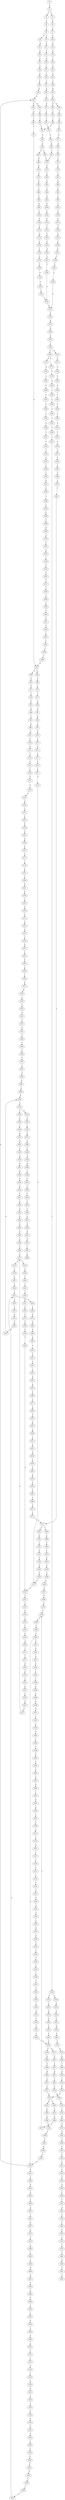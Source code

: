 strict digraph  {
	S0 -> S1 [ label = G ];
	S1 -> S2 [ label = C ];
	S1 -> S3 [ label = T ];
	S2 -> S4 [ label = C ];
	S3 -> S5 [ label = C ];
	S4 -> S6 [ label = T ];
	S5 -> S7 [ label = T ];
	S6 -> S8 [ label = G ];
	S6 -> S9 [ label = C ];
	S7 -> S10 [ label = C ];
	S8 -> S11 [ label = G ];
	S9 -> S12 [ label = G ];
	S10 -> S13 [ label = G ];
	S11 -> S14 [ label = G ];
	S12 -> S15 [ label = G ];
	S13 -> S16 [ label = G ];
	S14 -> S17 [ label = T ];
	S15 -> S18 [ label = G ];
	S16 -> S19 [ label = C ];
	S17 -> S20 [ label = C ];
	S18 -> S21 [ label = C ];
	S19 -> S22 [ label = A ];
	S20 -> S23 [ label = C ];
	S21 -> S24 [ label = T ];
	S22 -> S25 [ label = C ];
	S23 -> S26 [ label = C ];
	S24 -> S27 [ label = C ];
	S25 -> S28 [ label = C ];
	S26 -> S29 [ label = G ];
	S27 -> S30 [ label = A ];
	S28 -> S31 [ label = G ];
	S29 -> S32 [ label = A ];
	S30 -> S33 [ label = C ];
	S31 -> S34 [ label = A ];
	S32 -> S35 [ label = G ];
	S32 -> S36 [ label = A ];
	S33 -> S37 [ label = G ];
	S34 -> S38 [ label = G ];
	S34 -> S39 [ label = A ];
	S35 -> S40 [ label = T ];
	S36 -> S41 [ label = G ];
	S37 -> S42 [ label = T ];
	S38 -> S43 [ label = T ];
	S39 -> S44 [ label = T ];
	S40 -> S45 [ label = C ];
	S41 -> S46 [ label = T ];
	S42 -> S47 [ label = C ];
	S43 -> S48 [ label = C ];
	S44 -> S49 [ label = G ];
	S45 -> S50 [ label = C ];
	S46 -> S51 [ label = C ];
	S47 -> S52 [ label = C ];
	S48 -> S50 [ label = C ];
	S49 -> S53 [ label = T ];
	S50 -> S54 [ label = A ];
	S51 -> S55 [ label = G ];
	S52 -> S56 [ label = A ];
	S53 -> S57 [ label = A ];
	S54 -> S58 [ label = G ];
	S55 -> S59 [ label = C ];
	S55 -> S60 [ label = A ];
	S56 -> S61 [ label = G ];
	S57 -> S62 [ label = G ];
	S58 -> S63 [ label = T ];
	S58 -> S64 [ label = C ];
	S59 -> S65 [ label = G ];
	S60 -> S66 [ label = G ];
	S61 -> S67 [ label = C ];
	S62 -> S68 [ label = T ];
	S63 -> S69 [ label = A ];
	S64 -> S70 [ label = T ];
	S65 -> S71 [ label = G ];
	S66 -> S72 [ label = G ];
	S67 -> S70 [ label = T ];
	S68 -> S73 [ label = T ];
	S69 -> S74 [ label = G ];
	S70 -> S75 [ label = T ];
	S71 -> S76 [ label = C ];
	S72 -> S77 [ label = T ];
	S73 -> S78 [ label = T ];
	S74 -> S79 [ label = G ];
	S75 -> S80 [ label = C ];
	S76 -> S81 [ label = T ];
	S77 -> S82 [ label = A ];
	S78 -> S83 [ label = C ];
	S79 -> S84 [ label = G ];
	S80 -> S85 [ label = A ];
	S81 -> S86 [ label = A ];
	S82 -> S87 [ label = T ];
	S83 -> S88 [ label = A ];
	S84 -> S89 [ label = T ];
	S85 -> S90 [ label = C ];
	S86 -> S91 [ label = T ];
	S87 -> S92 [ label = A ];
	S88 -> S93 [ label = C ];
	S89 -> S94 [ label = C ];
	S90 -> S95 [ label = G ];
	S91 -> S96 [ label = A ];
	S92 -> S97 [ label = A ];
	S93 -> S98 [ label = T ];
	S94 -> S99 [ label = A ];
	S95 -> S100 [ label = C ];
	S96 -> S101 [ label = G ];
	S97 -> S102 [ label = G ];
	S98 -> S103 [ label = C ];
	S99 -> S104 [ label = C ];
	S100 -> S105 [ label = C ];
	S101 -> S106 [ label = T ];
	S102 -> S107 [ label = T ];
	S103 -> S108 [ label = C ];
	S104 -> S109 [ label = T ];
	S105 -> S110 [ label = C ];
	S106 -> S111 [ label = A ];
	S107 -> S112 [ label = C ];
	S108 -> S113 [ label = T ];
	S109 -> S114 [ label = C ];
	S110 -> S115 [ label = T ];
	S111 -> S116 [ label = G ];
	S112 -> S117 [ label = G ];
	S113 -> S118 [ label = T ];
	S114 -> S119 [ label = G ];
	S115 -> S120 [ label = T ];
	S116 -> S121 [ label = C ];
	S117 -> S122 [ label = T ];
	S118 -> S123 [ label = T ];
	S119 -> S124 [ label = C ];
	S120 -> S125 [ label = C ];
	S121 -> S126 [ label = C ];
	S122 -> S127 [ label = G ];
	S123 -> S128 [ label = C ];
	S124 -> S129 [ label = T ];
	S125 -> S130 [ label = A ];
	S126 -> S131 [ label = G ];
	S127 -> S132 [ label = G ];
	S128 -> S133 [ label = A ];
	S129 -> S134 [ label = T ];
	S130 -> S135 [ label = T ];
	S131 -> S136 [ label = A ];
	S132 -> S137 [ label = T ];
	S133 -> S138 [ label = T ];
	S134 -> S139 [ label = C ];
	S135 -> S140 [ label = C ];
	S136 -> S141 [ label = A ];
	S137 -> S142 [ label = A ];
	S138 -> S143 [ label = C ];
	S139 -> S144 [ label = A ];
	S140 -> S145 [ label = C ];
	S141 -> S146 [ label = A ];
	S142 -> S147 [ label = C ];
	S143 -> S148 [ label = C ];
	S144 -> S149 [ label = T ];
	S145 -> S150 [ label = A ];
	S146 -> S151 [ label = C ];
	S147 -> S152 [ label = C ];
	S148 -> S150 [ label = A ];
	S149 -> S153 [ label = C ];
	S150 -> S154 [ label = G ];
	S151 -> S155 [ label = C ];
	S152 -> S156 [ label = G ];
	S153 -> S145 [ label = C ];
	S154 -> S157 [ label = A ];
	S155 -> S158 [ label = C ];
	S156 -> S159 [ label = G ];
	S157 -> S160 [ label = A ];
	S158 -> S161 [ label = C ];
	S159 -> S162 [ label = T ];
	S160 -> S163 [ label = C ];
	S161 -> S164 [ label = G ];
	S162 -> S165 [ label = G ];
	S163 -> S166 [ label = C ];
	S164 -> S167 [ label = A ];
	S165 -> S168 [ label = G ];
	S166 -> S169 [ label = A ];
	S166 -> S170 [ label = G ];
	S167 -> S171 [ label = C ];
	S168 -> S172 [ label = T ];
	S169 -> S173 [ label = G ];
	S169 -> S174 [ label = C ];
	S170 -> S175 [ label = G ];
	S171 -> S176 [ label = T ];
	S172 -> S177 [ label = T ];
	S173 -> S178 [ label = A ];
	S174 -> S179 [ label = C ];
	S175 -> S180 [ label = A ];
	S176 -> S181 [ label = A ];
	S177 -> S182 [ label = A ];
	S178 -> S183 [ label = C ];
	S179 -> S184 [ label = A ];
	S180 -> S185 [ label = C ];
	S181 -> S186 [ label = G ];
	S182 -> S187 [ label = G ];
	S183 -> S188 [ label = T ];
	S184 -> S189 [ label = C ];
	S185 -> S190 [ label = G ];
	S186 -> S191 [ label = A ];
	S187 -> S192 [ label = A ];
	S188 -> S193 [ label = C ];
	S189 -> S194 [ label = C ];
	S190 -> S195 [ label = C ];
	S191 -> S196 [ label = A ];
	S192 -> S197 [ label = A ];
	S193 -> S198 [ label = C ];
	S194 -> S199 [ label = C ];
	S195 -> S200 [ label = C ];
	S196 -> S201 [ label = T ];
	S197 -> S202 [ label = G ];
	S198 -> S203 [ label = C ];
	S199 -> S204 [ label = C ];
	S200 -> S205 [ label = C ];
	S201 -> S206 [ label = C ];
	S202 -> S207 [ label = G ];
	S203 -> S208 [ label = A ];
	S204 -> S209 [ label = T ];
	S205 -> S210 [ label = A ];
	S206 -> S211 [ label = G ];
	S207 -> S212 [ label = G ];
	S208 -> S213 [ label = T ];
	S209 -> S214 [ label = T ];
	S210 -> S215 [ label = T ];
	S211 -> S216 [ label = G ];
	S212 -> S217 [ label = G ];
	S213 -> S218 [ label = C ];
	S214 -> S219 [ label = C ];
	S215 -> S220 [ label = C ];
	S216 -> S221 [ label = G ];
	S217 -> S222 [ label = T ];
	S217 -> S223 [ label = G ];
	S218 -> S224 [ label = T ];
	S219 -> S225 [ label = C ];
	S219 -> S226 [ label = G ];
	S220 -> S227 [ label = G ];
	S221 -> S228 [ label = T ];
	S222 -> S229 [ label = C ];
	S223 -> S230 [ label = T ];
	S224 -> S231 [ label = G ];
	S225 -> S232 [ label = T ];
	S226 -> S233 [ label = A ];
	S227 -> S234 [ label = T ];
	S228 -> S235 [ label = A ];
	S229 -> S236 [ label = T ];
	S230 -> S237 [ label = C ];
	S231 -> S238 [ label = C ];
	S232 -> S239 [ label = G ];
	S233 -> S240 [ label = T ];
	S234 -> S241 [ label = C ];
	S235 -> S242 [ label = T ];
	S236 -> S243 [ label = C ];
	S237 -> S244 [ label = C ];
	S238 -> S245 [ label = C ];
	S239 -> S246 [ label = T ];
	S240 -> S247 [ label = C ];
	S241 -> S248 [ label = C ];
	S242 -> S249 [ label = C ];
	S243 -> S250 [ label = T ];
	S244 -> S251 [ label = G ];
	S245 -> S252 [ label = A ];
	S246 -> S253 [ label = C ];
	S247 -> S254 [ label = G ];
	S248 -> S255 [ label = T ];
	S249 -> S256 [ label = C ];
	S250 -> S257 [ label = C ];
	S251 -> S258 [ label = C ];
	S251 -> S259 [ label = T ];
	S252 -> S260 [ label = G ];
	S253 -> S261 [ label = C ];
	S254 -> S262 [ label = T ];
	S255 -> S263 [ label = C ];
	S256 -> S264 [ label = C ];
	S257 -> S265 [ label = G ];
	S258 -> S266 [ label = C ];
	S259 -> S267 [ label = C ];
	S260 -> S268 [ label = T ];
	S261 -> S269 [ label = T ];
	S262 -> S270 [ label = T ];
	S263 -> S271 [ label = T ];
	S264 -> S272 [ label = G ];
	S265 -> S273 [ label = T ];
	S266 -> S274 [ label = G ];
	S267 -> S275 [ label = G ];
	S268 -> S276 [ label = C ];
	S269 -> S277 [ label = A ];
	S269 -> S278 [ label = T ];
	S270 -> S279 [ label = T ];
	S271 -> S280 [ label = T ];
	S271 -> S281 [ label = G ];
	S272 -> S282 [ label = A ];
	S273 -> S283 [ label = G ];
	S274 -> S284 [ label = G ];
	S275 -> S285 [ label = G ];
	S276 -> S286 [ label = G ];
	S277 -> S287 [ label = C ];
	S278 -> S288 [ label = G ];
	S279 -> S289 [ label = G ];
	S280 -> S290 [ label = C ];
	S281 -> S291 [ label = T ];
	S282 -> S292 [ label = A ];
	S283 -> S293 [ label = G ];
	S284 -> S294 [ label = A ];
	S285 -> S295 [ label = A ];
	S286 -> S296 [ label = T ];
	S287 -> S297 [ label = T ];
	S288 -> S298 [ label = T ];
	S289 -> S299 [ label = T ];
	S290 -> S300 [ label = T ];
	S291 -> S301 [ label = C ];
	S292 -> S302 [ label = A ];
	S293 -> S303 [ label = T ];
	S294 -> S304 [ label = A ];
	S295 -> S305 [ label = A ];
	S296 -> S306 [ label = A ];
	S297 -> S307 [ label = A ];
	S298 -> S308 [ label = A ];
	S299 -> S309 [ label = A ];
	S300 -> S310 [ label = C ];
	S301 -> S311 [ label = G ];
	S302 -> S312 [ label = G ];
	S303 -> S142 [ label = A ];
	S304 -> S313 [ label = C ];
	S305 -> S314 [ label = C ];
	S306 -> S315 [ label = A ];
	S307 -> S316 [ label = C ];
	S308 -> S317 [ label = G ];
	S309 -> S318 [ label = G ];
	S310 -> S319 [ label = G ];
	S311 -> S320 [ label = T ];
	S312 -> S321 [ label = T ];
	S313 -> S322 [ label = T ];
	S314 -> S323 [ label = A ];
	S314 -> S324 [ label = T ];
	S315 -> S325 [ label = G ];
	S316 -> S326 [ label = C ];
	S317 -> S327 [ label = G ];
	S318 -> S328 [ label = G ];
	S319 -> S329 [ label = G ];
	S320 -> S330 [ label = G ];
	S321 -> S331 [ label = G ];
	S322 -> S332 [ label = G ];
	S323 -> S333 [ label = G ];
	S324 -> S334 [ label = A ];
	S325 -> S335 [ label = A ];
	S326 -> S336 [ label = A ];
	S327 -> S337 [ label = A ];
	S328 -> S337 [ label = A ];
	S329 -> S338 [ label = A ];
	S330 -> S339 [ label = G ];
	S331 -> S340 [ label = T ];
	S332 -> S341 [ label = C ];
	S333 -> S342 [ label = G ];
	S334 -> S343 [ label = C ];
	S335 -> S344 [ label = C ];
	S336 -> S345 [ label = G ];
	S337 -> S346 [ label = G ];
	S337 -> S347 [ label = A ];
	S338 -> S348 [ label = G ];
	S339 -> S137 [ label = T ];
	S340 -> S349 [ label = C ];
	S341 -> S350 [ label = A ];
	S342 -> S351 [ label = A ];
	S343 -> S352 [ label = A ];
	S344 -> S353 [ label = G ];
	S345 -> S354 [ label = G ];
	S346 -> S355 [ label = A ];
	S347 -> S356 [ label = A ];
	S348 -> S357 [ label = A ];
	S349 -> S358 [ label = G ];
	S350 -> S359 [ label = A ];
	S351 -> S360 [ label = A ];
	S352 -> S361 [ label = A ];
	S353 -> S362 [ label = G ];
	S354 -> S363 [ label = A ];
	S355 -> S364 [ label = G ];
	S356 -> S365 [ label = G ];
	S357 -> S366 [ label = G ];
	S358 -> S367 [ label = T ];
	S359 -> S368 [ label = C ];
	S360 -> S369 [ label = T ];
	S361 -> S370 [ label = C ];
	S362 -> S371 [ label = C ];
	S363 -> S372 [ label = G ];
	S364 -> S373 [ label = G ];
	S365 -> S374 [ label = G ];
	S366 -> S375 [ label = G ];
	S367 -> S376 [ label = C ];
	S368 -> S377 [ label = C ];
	S369 -> S378 [ label = A ];
	S370 -> S379 [ label = G ];
	S371 -> S380 [ label = T ];
	S372 -> S381 [ label = A ];
	S373 -> S382 [ label = T ];
	S374 -> S383 [ label = T ];
	S375 -> S382 [ label = T ];
	S376 -> S384 [ label = G ];
	S377 -> S385 [ label = A ];
	S378 -> S386 [ label = G ];
	S379 -> S387 [ label = A ];
	S380 -> S388 [ label = C ];
	S381 -> S389 [ label = G ];
	S382 -> S390 [ label = C ];
	S383 -> S391 [ label = C ];
	S384 -> S392 [ label = G ];
	S385 -> S393 [ label = G ];
	S386 -> S394 [ label = T ];
	S387 -> S395 [ label = A ];
	S388 -> S396 [ label = T ];
	S389 -> S397 [ label = T ];
	S390 -> S398 [ label = C ];
	S391 -> S399 [ label = C ];
	S392 -> S400 [ label = A ];
	S393 -> S401 [ label = A ];
	S394 -> S402 [ label = C ];
	S395 -> S403 [ label = A ];
	S396 -> S404 [ label = C ];
	S397 -> S405 [ label = C ];
	S398 -> S406 [ label = C ];
	S399 -> S407 [ label = C ];
	S400 -> S305 [ label = A ];
	S401 -> S408 [ label = A ];
	S402 -> S409 [ label = T ];
	S403 -> S410 [ label = A ];
	S404 -> S411 [ label = G ];
	S405 -> S412 [ label = A ];
	S406 -> S413 [ label = A ];
	S406 -> S414 [ label = G ];
	S407 -> S414 [ label = G ];
	S408 -> S415 [ label = C ];
	S409 -> S416 [ label = C ];
	S410 -> S417 [ label = C ];
	S411 -> S418 [ label = A ];
	S412 -> S419 [ label = G ];
	S413 -> S420 [ label = G ];
	S414 -> S421 [ label = G ];
	S414 -> S32 [ label = A ];
	S415 -> S422 [ label = A ];
	S416 -> S423 [ label = T ];
	S417 -> S424 [ label = A ];
	S418 -> S425 [ label = A ];
	S419 -> S426 [ label = G ];
	S420 -> S427 [ label = A ];
	S421 -> S428 [ label = A ];
	S422 -> S429 [ label = G ];
	S423 -> S430 [ label = C ];
	S424 -> S431 [ label = G ];
	S425 -> S432 [ label = G ];
	S426 -> S433 [ label = A ];
	S427 -> S434 [ label = G ];
	S428 -> S435 [ label = G ];
	S429 -> S436 [ label = C ];
	S430 -> S437 [ label = T ];
	S431 -> S438 [ label = A ];
	S432 -> S439 [ label = T ];
	S433 -> S440 [ label = C ];
	S434 -> S441 [ label = C ];
	S435 -> S442 [ label = G ];
	S436 -> S443 [ label = C ];
	S437 -> S444 [ label = G ];
	S438 -> S445 [ label = A ];
	S439 -> S446 [ label = C ];
	S440 -> S447 [ label = C ];
	S441 -> S448 [ label = C ];
	S442 -> S449 [ label = C ];
	S443 -> S450 [ label = G ];
	S444 -> S451 [ label = A ];
	S445 -> S452 [ label = G ];
	S446 -> S55 [ label = G ];
	S447 -> S453 [ label = A ];
	S448 -> S454 [ label = A ];
	S449 -> S455 [ label = G ];
	S450 -> S456 [ label = T ];
	S451 -> S457 [ label = G ];
	S452 -> S458 [ label = G ];
	S453 -> S459 [ label = G ];
	S454 -> S460 [ label = C ];
	S455 -> S461 [ label = T ];
	S456 -> S462 [ label = C ];
	S457 -> S463 [ label = T ];
	S458 -> S464 [ label = G ];
	S459 -> S465 [ label = T ];
	S460 -> S466 [ label = G ];
	S461 -> S467 [ label = G ];
	S462 -> S468 [ label = C ];
	S463 -> S469 [ label = A ];
	S464 -> S217 [ label = G ];
	S465 -> S470 [ label = C ];
	S466 -> S471 [ label = G ];
	S467 -> S472 [ label = G ];
	S468 -> S473 [ label = T ];
	S470 -> S474 [ label = T ];
	S471 -> S475 [ label = T ];
	S472 -> S476 [ label = T ];
	S473 -> S477 [ label = C ];
	S474 -> S478 [ label = C ];
	S475 -> S479 [ label = T ];
	S476 -> S480 [ label = A ];
	S477 -> S271 [ label = T ];
	S478 -> S481 [ label = T ];
	S479 -> S482 [ label = A ];
	S480 -> S483 [ label = T ];
	S481 -> S484 [ label = G ];
	S482 -> S485 [ label = C ];
	S483 -> S486 [ label = G ];
	S484 -> S487 [ label = T ];
	S485 -> S488 [ label = T ];
	S486 -> S489 [ label = A ];
	S487 -> S490 [ label = A ];
	S488 -> S491 [ label = G ];
	S489 -> S492 [ label = G ];
	S491 -> S493 [ label = C ];
	S492 -> S494 [ label = C ];
	S493 -> S495 [ label = A ];
	S494 -> S496 [ label = G ];
	S495 -> S497 [ label = G ];
	S496 -> S498 [ label = G ];
	S497 -> S499 [ label = A ];
	S498 -> S500 [ label = T ];
	S499 -> S501 [ label = C ];
	S500 -> S502 [ label = C ];
	S501 -> S503 [ label = G ];
	S502 -> S504 [ label = G ];
	S503 -> S505 [ label = G ];
	S504 -> S506 [ label = C ];
	S505 -> S507 [ label = A ];
	S506 -> S508 [ label = A ];
	S507 -> S509 [ label = C ];
	S508 -> S510 [ label = C ];
	S509 -> S511 [ label = A ];
	S510 -> S512 [ label = G ];
	S511 -> S513 [ label = C ];
	S512 -> S514 [ label = C ];
	S513 -> S515 [ label = A ];
	S514 -> S516 [ label = G ];
	S515 -> S517 [ label = C ];
	S516 -> S518 [ label = C ];
	S517 -> S519 [ label = C ];
	S518 -> S520 [ label = G ];
	S519 -> S521 [ label = T ];
	S520 -> S522 [ label = G ];
	S521 -> S523 [ label = C ];
	S522 -> S524 [ label = C ];
	S523 -> S525 [ label = T ];
	S524 -> S526 [ label = T ];
	S525 -> S527 [ label = A ];
	S526 -> S528 [ label = G ];
	S527 -> S529 [ label = G ];
	S528 -> S530 [ label = G ];
	S529 -> S531 [ label = A ];
	S530 -> S532 [ label = A ];
	S531 -> S533 [ label = A ];
	S532 -> S534 [ label = A ];
	S533 -> S535 [ label = C ];
	S534 -> S536 [ label = T ];
	S535 -> S537 [ label = G ];
	S536 -> S538 [ label = G ];
	S537 -> S539 [ label = A ];
	S538 -> S540 [ label = G ];
	S539 -> S541 [ label = G ];
	S540 -> S542 [ label = G ];
	S541 -> S543 [ label = G ];
	S542 -> S544 [ label = G ];
	S543 -> S545 [ label = T ];
	S544 -> S546 [ label = T ];
	S545 -> S547 [ label = G ];
	S546 -> S548 [ label = C ];
	S547 -> S549 [ label = T ];
	S548 -> S550 [ label = C ];
	S549 -> S551 [ label = C ];
	S550 -> S251 [ label = G ];
	S551 -> S552 [ label = C ];
	S552 -> S553 [ label = C ];
	S553 -> S554 [ label = T ];
	S554 -> S555 [ label = G ];
	S555 -> S556 [ label = T ];
	S556 -> S557 [ label = C ];
	S557 -> S558 [ label = C ];
	S558 -> S269 [ label = T ];
}
